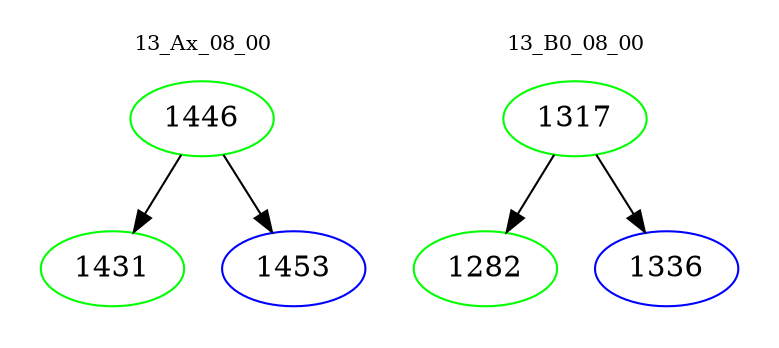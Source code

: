 digraph{
subgraph cluster_0 {
color = white
label = "13_Ax_08_00";
fontsize=10;
T0_1446 [label="1446", color="green"]
T0_1446 -> T0_1431 [color="black"]
T0_1431 [label="1431", color="green"]
T0_1446 -> T0_1453 [color="black"]
T0_1453 [label="1453", color="blue"]
}
subgraph cluster_1 {
color = white
label = "13_B0_08_00";
fontsize=10;
T1_1317 [label="1317", color="green"]
T1_1317 -> T1_1282 [color="black"]
T1_1282 [label="1282", color="green"]
T1_1317 -> T1_1336 [color="black"]
T1_1336 [label="1336", color="blue"]
}
}
